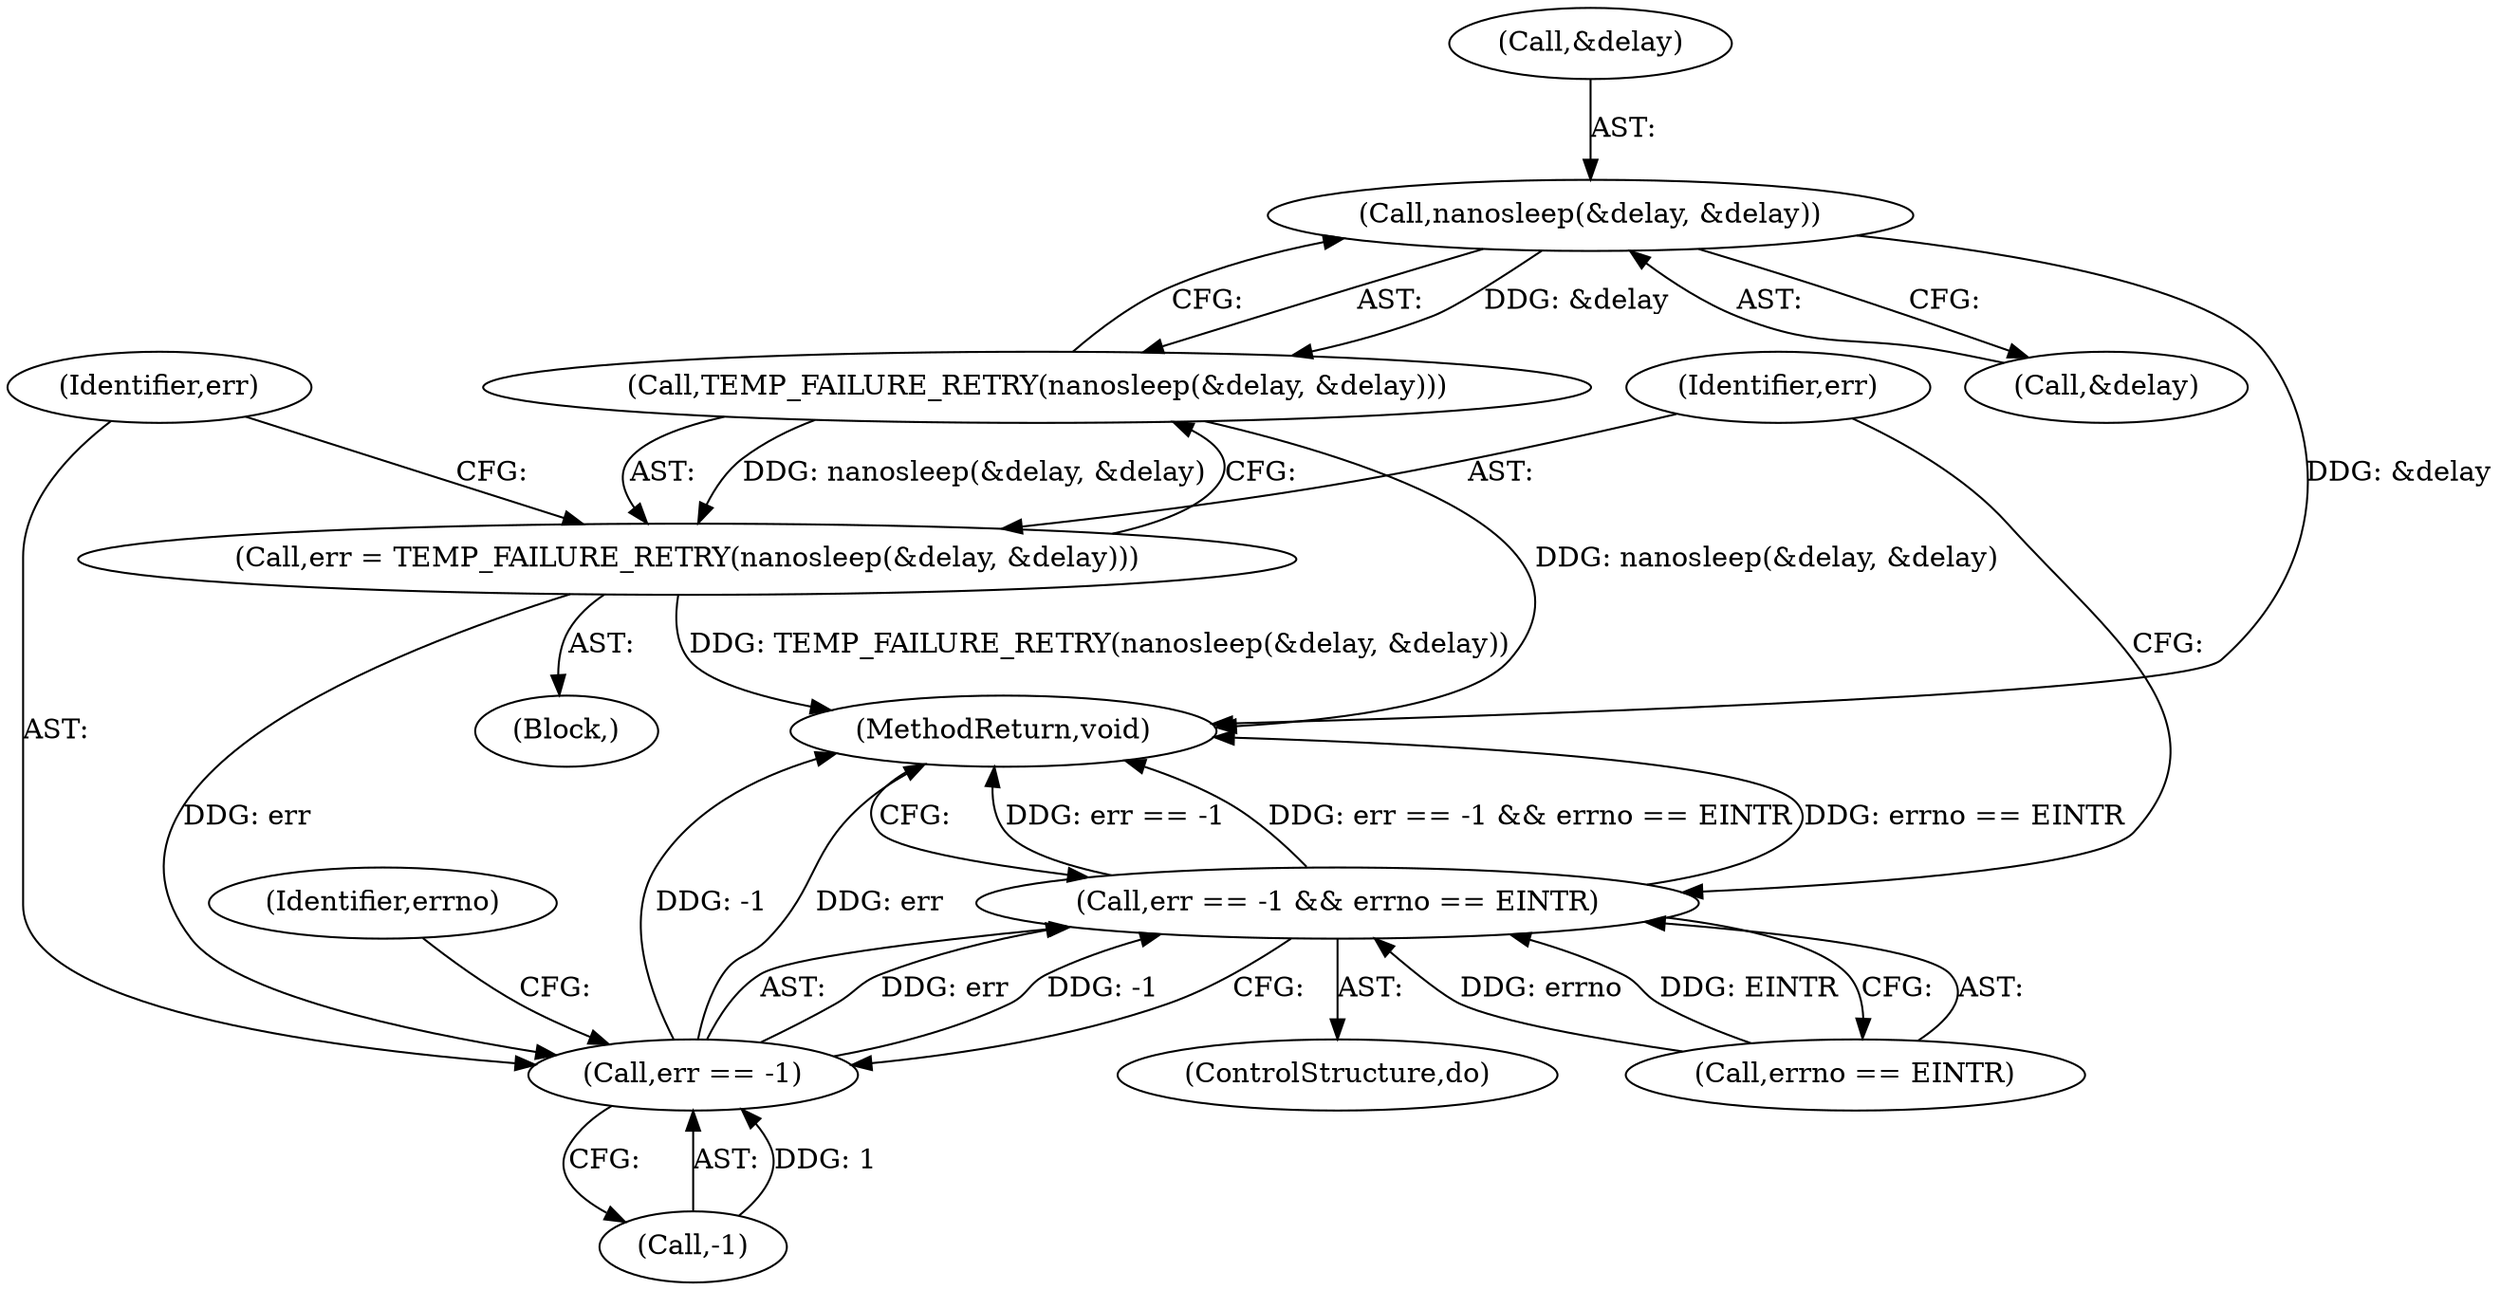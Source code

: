 digraph "0_Android_472271b153c5dc53c28beac55480a8d8434b2d5c_48@API" {
"1000128" [label="(Call,nanosleep(&delay, &delay))"];
"1000127" [label="(Call,TEMP_FAILURE_RETRY(nanosleep(&delay, &delay)))"];
"1000125" [label="(Call,err = TEMP_FAILURE_RETRY(nanosleep(&delay, &delay)))"];
"1000134" [label="(Call,err == -1)"];
"1000133" [label="(Call,err == -1 && errno == EINTR)"];
"1000134" [label="(Call,err == -1)"];
"1000133" [label="(Call,err == -1 && errno == EINTR)"];
"1000125" [label="(Call,err = TEMP_FAILURE_RETRY(nanosleep(&delay, &delay)))"];
"1000124" [label="(Block,)"];
"1000136" [label="(Call,-1)"];
"1000135" [label="(Identifier,err)"];
"1000128" [label="(Call,nanosleep(&delay, &delay))"];
"1000123" [label="(ControlStructure,do)"];
"1000131" [label="(Call,&delay)"];
"1000139" [label="(Identifier,errno)"];
"1000129" [label="(Call,&delay)"];
"1000141" [label="(MethodReturn,void)"];
"1000138" [label="(Call,errno == EINTR)"];
"1000127" [label="(Call,TEMP_FAILURE_RETRY(nanosleep(&delay, &delay)))"];
"1000126" [label="(Identifier,err)"];
"1000128" -> "1000127"  [label="AST: "];
"1000128" -> "1000131"  [label="CFG: "];
"1000129" -> "1000128"  [label="AST: "];
"1000131" -> "1000128"  [label="AST: "];
"1000127" -> "1000128"  [label="CFG: "];
"1000128" -> "1000141"  [label="DDG: &delay"];
"1000128" -> "1000127"  [label="DDG: &delay"];
"1000127" -> "1000125"  [label="AST: "];
"1000125" -> "1000127"  [label="CFG: "];
"1000127" -> "1000141"  [label="DDG: nanosleep(&delay, &delay)"];
"1000127" -> "1000125"  [label="DDG: nanosleep(&delay, &delay)"];
"1000125" -> "1000124"  [label="AST: "];
"1000126" -> "1000125"  [label="AST: "];
"1000135" -> "1000125"  [label="CFG: "];
"1000125" -> "1000141"  [label="DDG: TEMP_FAILURE_RETRY(nanosleep(&delay, &delay))"];
"1000125" -> "1000134"  [label="DDG: err"];
"1000134" -> "1000133"  [label="AST: "];
"1000134" -> "1000136"  [label="CFG: "];
"1000135" -> "1000134"  [label="AST: "];
"1000136" -> "1000134"  [label="AST: "];
"1000139" -> "1000134"  [label="CFG: "];
"1000133" -> "1000134"  [label="CFG: "];
"1000134" -> "1000141"  [label="DDG: -1"];
"1000134" -> "1000141"  [label="DDG: err"];
"1000134" -> "1000133"  [label="DDG: err"];
"1000134" -> "1000133"  [label="DDG: -1"];
"1000136" -> "1000134"  [label="DDG: 1"];
"1000133" -> "1000123"  [label="AST: "];
"1000133" -> "1000138"  [label="CFG: "];
"1000138" -> "1000133"  [label="AST: "];
"1000126" -> "1000133"  [label="CFG: "];
"1000141" -> "1000133"  [label="CFG: "];
"1000133" -> "1000141"  [label="DDG: err == -1"];
"1000133" -> "1000141"  [label="DDG: err == -1 && errno == EINTR"];
"1000133" -> "1000141"  [label="DDG: errno == EINTR"];
"1000138" -> "1000133"  [label="DDG: errno"];
"1000138" -> "1000133"  [label="DDG: EINTR"];
}
